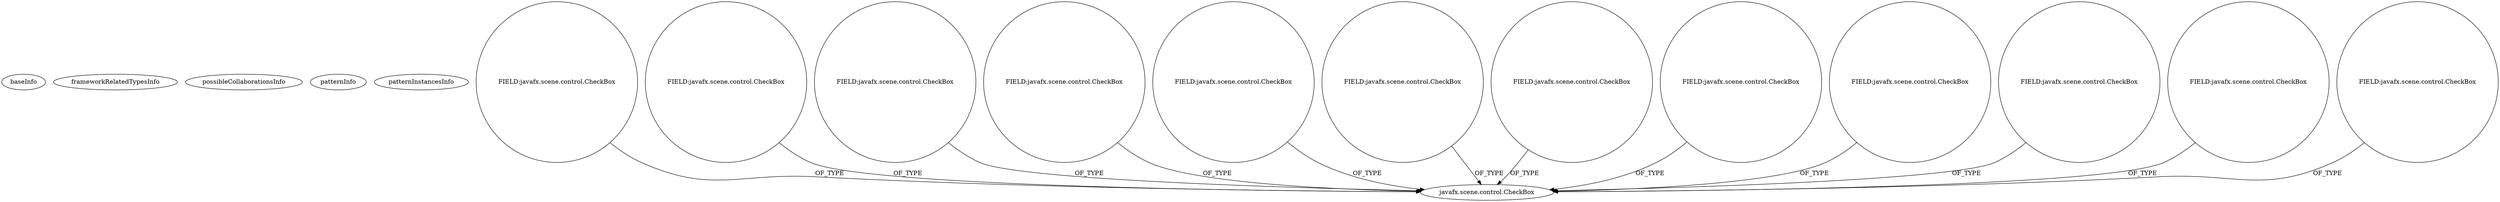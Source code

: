 digraph {
baseInfo[graphId=1030,category="pattern",isAnonymous=false,possibleRelation=false]
frameworkRelatedTypesInfo[]
possibleCollaborationsInfo[]
patternInfo[frequency=2.0,patternRootClient=null]
patternInstancesInfo[0="josesoler7-agendavital~/josesoler7-agendavital/agendavital-master/src/agendavital/vista/FXMLNuevasNoticiasController.java~FXMLNuevasNoticiasController~3371",1="tarunbod-SummonCommandCreator~/tarunbod-SummonCommandCreator/SummonCommandCreator-master/src/me/FirstWorldAnarchy/scc/application/FXMLDocumentController.java~FXMLDocumentController~4474"]
5[label="javafx.scene.control.CheckBox",vertexType="FRAMEWORK_CLASS_TYPE",isFrameworkType=false]
24[label="FIELD:javafx.scene.control.CheckBox",vertexType="FIELD_DECLARATION",isFrameworkType=false,shape=circle]
124[label="FIELD:javafx.scene.control.CheckBox",vertexType="FIELD_DECLARATION",isFrameworkType=false,shape=circle]
46[label="FIELD:javafx.scene.control.CheckBox",vertexType="FIELD_DECLARATION",isFrameworkType=false,shape=circle]
20[label="FIELD:javafx.scene.control.CheckBox",vertexType="FIELD_DECLARATION",isFrameworkType=false,shape=circle]
50[label="FIELD:javafx.scene.control.CheckBox",vertexType="FIELD_DECLARATION",isFrameworkType=false,shape=circle]
68[label="FIELD:javafx.scene.control.CheckBox",vertexType="FIELD_DECLARATION",isFrameworkType=false,shape=circle]
16[label="FIELD:javafx.scene.control.CheckBox",vertexType="FIELD_DECLARATION",isFrameworkType=false,shape=circle]
4[label="FIELD:javafx.scene.control.CheckBox",vertexType="FIELD_DECLARATION",isFrameworkType=false,shape=circle]
96[label="FIELD:javafx.scene.control.CheckBox",vertexType="FIELD_DECLARATION",isFrameworkType=false,shape=circle]
112[label="FIELD:javafx.scene.control.CheckBox",vertexType="FIELD_DECLARATION",isFrameworkType=false,shape=circle]
74[label="FIELD:javafx.scene.control.CheckBox",vertexType="FIELD_DECLARATION",isFrameworkType=false,shape=circle]
54[label="FIELD:javafx.scene.control.CheckBox",vertexType="FIELD_DECLARATION",isFrameworkType=false,shape=circle]
16->5[label="OF_TYPE"]
46->5[label="OF_TYPE"]
74->5[label="OF_TYPE"]
4->5[label="OF_TYPE"]
50->5[label="OF_TYPE"]
112->5[label="OF_TYPE"]
20->5[label="OF_TYPE"]
24->5[label="OF_TYPE"]
54->5[label="OF_TYPE"]
96->5[label="OF_TYPE"]
124->5[label="OF_TYPE"]
68->5[label="OF_TYPE"]
}
